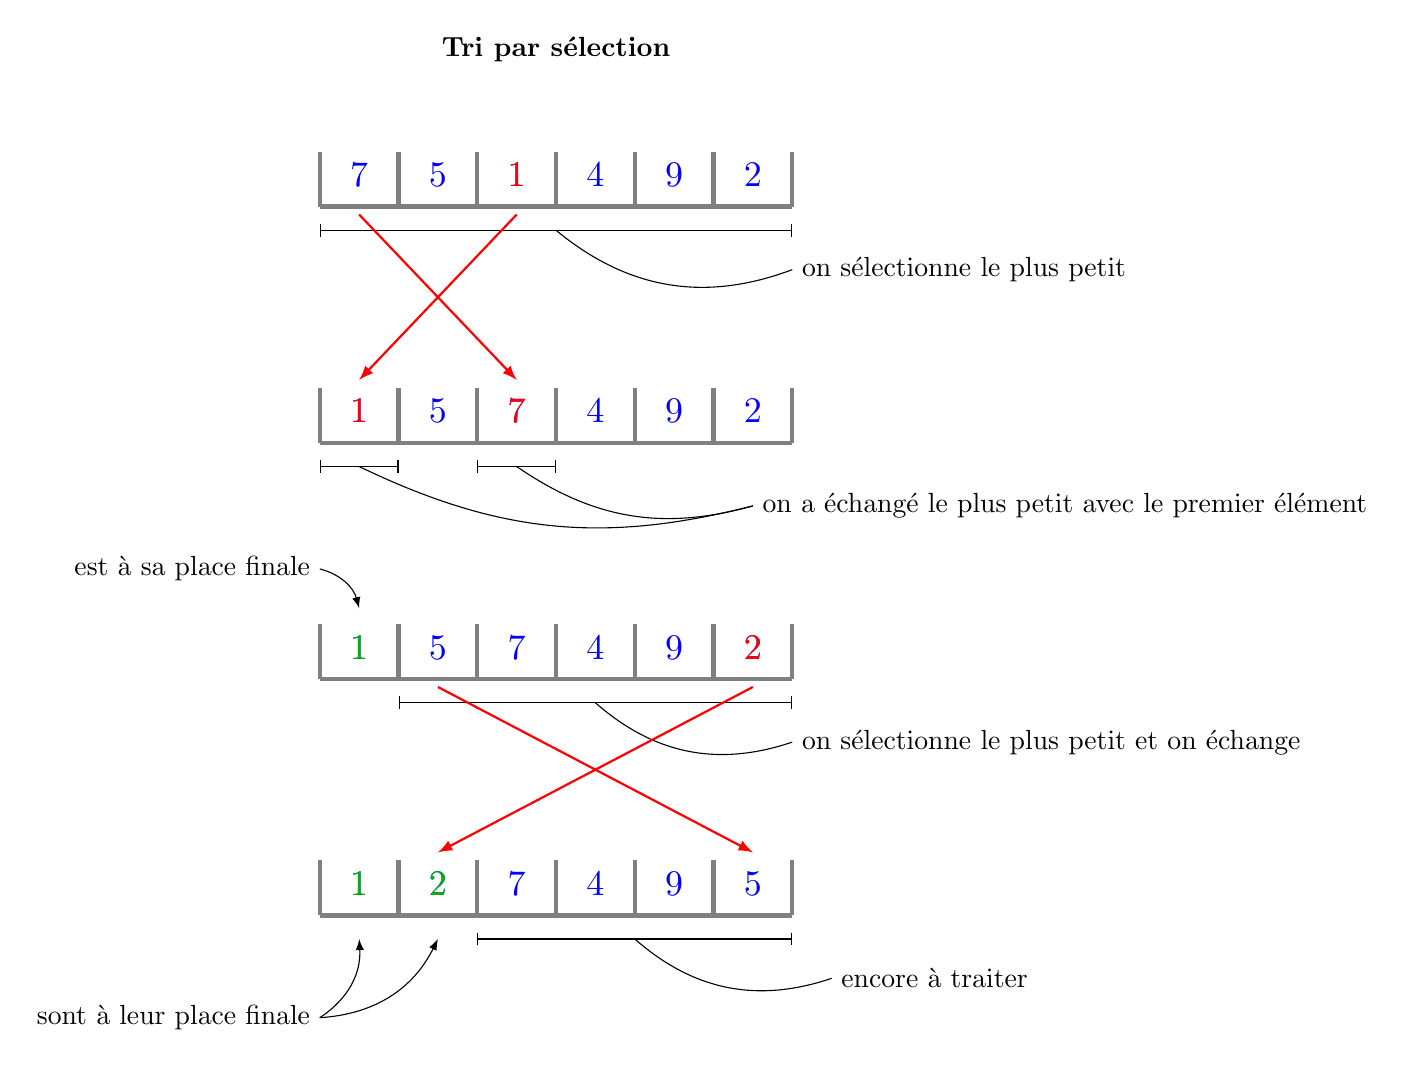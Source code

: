 \begin{tikzpicture}

\newcommand{\boites}[1]{
\draw[gray,ultra thick]  (0,0) -- ++ (#1,0);
 \foreach \i in {0,...,#1}{
\draw[gray,ultra thick]  (\i,0) -- ++ (0,0.7);
};
 }

\node at (3,2) {\bf Tri par s\'election};

\begin{scope}
\boites{6};
 \foreach \i/\n in {0/7, 1/5, 2/1, 3/4, 4/9, 5/2}{
\node[blue,scale=1.3]  at (\i+0.5,0.4) {\n};
};
\node[red,scale=1.3]  at (2+0.5,0.4) {1};

\draw[|-|] (0,-0.3)--++(6,0);
\draw (3,-0.3) to[bend right] ++(3,-0.5) node[right] {on s\'electionne le plus petit};

\draw[->,>=latex,red,thick] (2.5,-0.1) -- ++(-2,-2.1);
\draw[->,>=latex,red,thick] (0.5,-0.1) -- ++(2,-2.1);
\end{scope}

\begin{scope}[yshift=-3cm]
\boites{6};
 \foreach \i/\n in {0/1, 1/5, 2/7, 3/4, 4/9, 5/2}{
\node[blue,scale=1.3]  at (\i+0.5,0.4) {\n};
};
\node[red,scale=1.3]  at (0+0.5,0.4) {1};
\node[red,scale=1.3]  at (2+0.5,0.4) {7};

\draw[|-|] (0,-0.3)--++(1,0);
\draw[|-|] (2,-0.3)--++(1,0);
\draw (0.5,-0.3) to[bend right=20] ++(5,-0.5) node[right] {on a \'echang\'e le plus petit avec le premier \'el\'ement};
\draw (2.5,-0.3) to[bend right=25] ++(3,-0.5);

\end{scope}

\begin{scope}[yshift=-6cm]
\boites{6};
 \foreach \i/\n in {0/1, 1/5, 2/7, 3/4, 4/9, 5/2}{
\node[blue,scale=1.3]  at (\i+0.5,0.4) {\n};
};
\node[green!70!black,scale=1.3]  at (0+0.5,0.4) {1};
\node[red,scale=1.3]  at (5+0.5,0.4) {2};

\draw[|-|] (1,-0.3)--++(5,0);
\draw (3.5,-0.3) to[bend right] ++(2.5,-0.5) node[right] {on s\'electionne le plus petit et on \'echange};
\draw[<-,>=latex] (0.5,0.9) to[bend right] ++(-0.5,0.5) node[left] {est \`a sa place finale};

\draw[->,>=latex,red,thick] (5.5,-0.1) -- ++(-4,-2.1);
\draw[->,>=latex,red,thick] (1.5,-0.1) -- ++(4,-2.1);
\end{scope}

\begin{scope}[yshift=-9cm]
\boites{6};
 \foreach \i/\n in {0/1, 1/2, 2/7, 3/4, 4/9, 5/5}{
\node[blue,scale=1.3]  at (\i+0.5,0.4) {\n};
};
\node[green!70!black,scale=1.3]  at (0+0.5,0.4) {1};
\node[green!70!black,scale=1.3]  at (1+0.5,0.4) {2};

\draw[|-|] (2,-0.3)--++(4,0);
\draw (4,-0.3) to[bend right] ++(2.5,-0.5) node[right] {encore \`a traiter};

\draw[<-,>=latex] (0.5,-0.3) to[bend left] ++(-0.5,-1) node[left] {sont \`a leur place finale};
\draw[<-,>=latex] (1.5,-0.3) to[bend left] ++(-1.5,-1);

\end{scope}

\end{tikzpicture}  